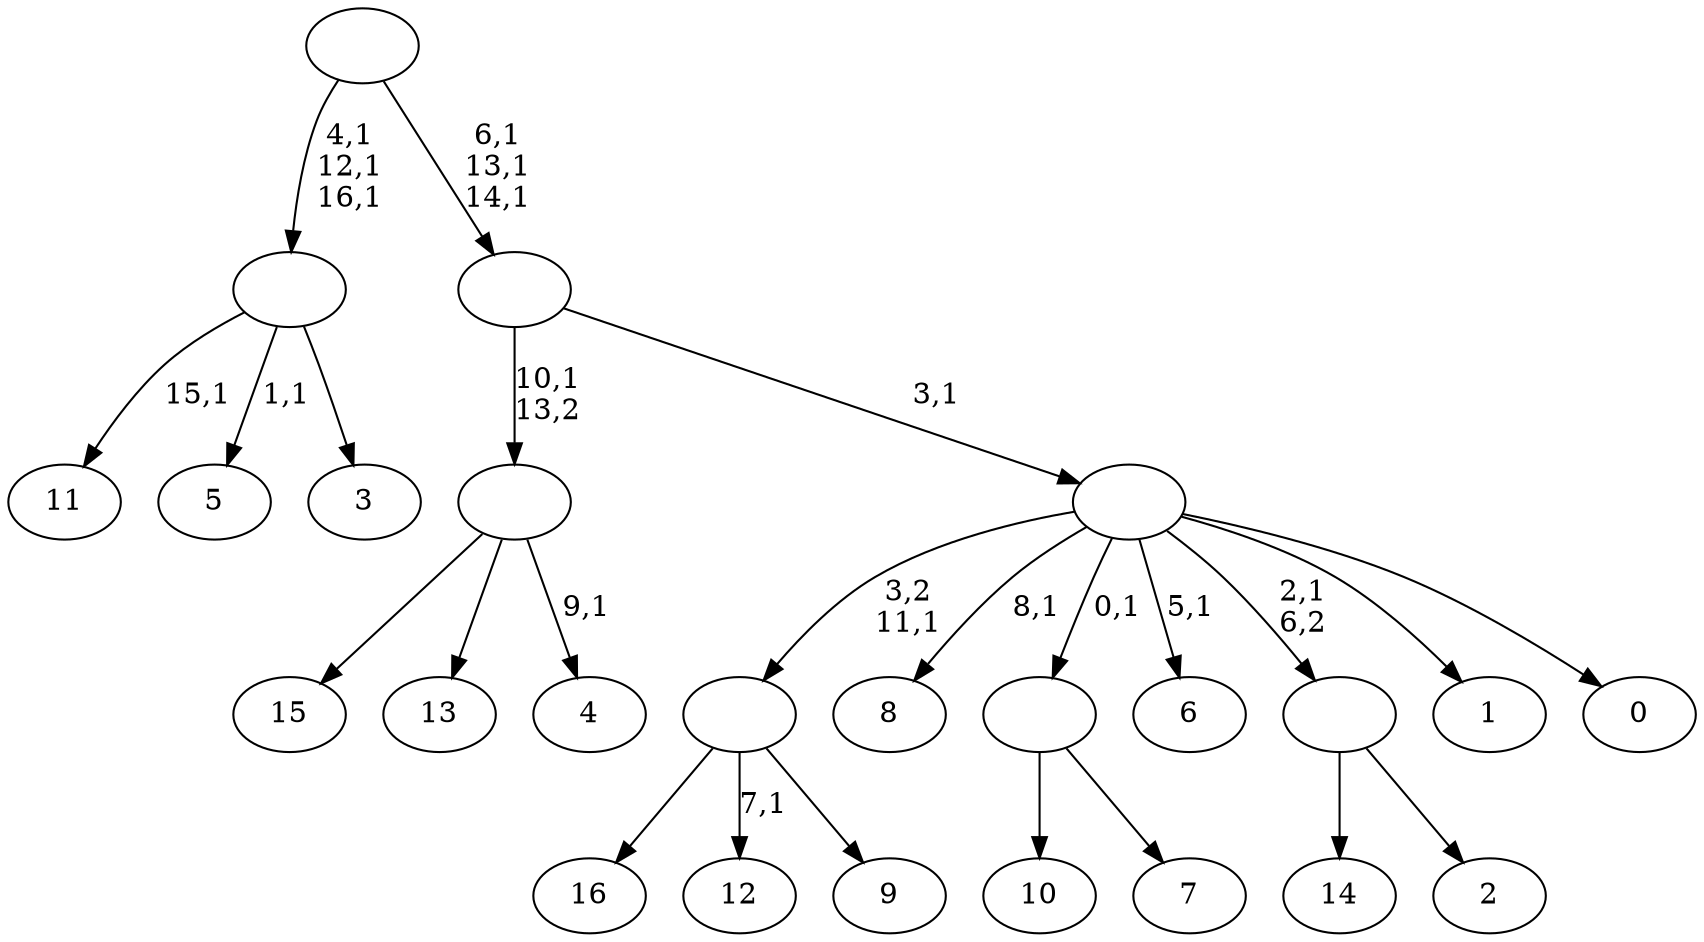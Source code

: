 digraph T {
	34 [label="16"]
	33 [label="15"]
	32 [label="14"]
	31 [label="13"]
	30 [label="12"]
	28 [label="11"]
	26 [label="10"]
	25 [label="9"]
	24 [label=""]
	23 [label="8"]
	21 [label="7"]
	20 [label=""]
	19 [label="6"]
	17 [label="5"]
	15 [label="4"]
	13 [label=""]
	12 [label="3"]
	11 [label=""]
	8 [label="2"]
	7 [label=""]
	6 [label="1"]
	5 [label="0"]
	4 [label=""]
	3 [label=""]
	0 [label=""]
	24 -> 30 [label="7,1"]
	24 -> 34 [label=""]
	24 -> 25 [label=""]
	20 -> 26 [label=""]
	20 -> 21 [label=""]
	13 -> 15 [label="9,1"]
	13 -> 33 [label=""]
	13 -> 31 [label=""]
	11 -> 17 [label="1,1"]
	11 -> 28 [label="15,1"]
	11 -> 12 [label=""]
	7 -> 32 [label=""]
	7 -> 8 [label=""]
	4 -> 19 [label="5,1"]
	4 -> 23 [label="8,1"]
	4 -> 24 [label="3,2\n11,1"]
	4 -> 20 [label="0,1"]
	4 -> 7 [label="2,1\n6,2"]
	4 -> 6 [label=""]
	4 -> 5 [label=""]
	3 -> 13 [label="10,1\n13,2"]
	3 -> 4 [label="3,1"]
	0 -> 3 [label="6,1\n13,1\n14,1"]
	0 -> 11 [label="4,1\n12,1\n16,1"]
}
